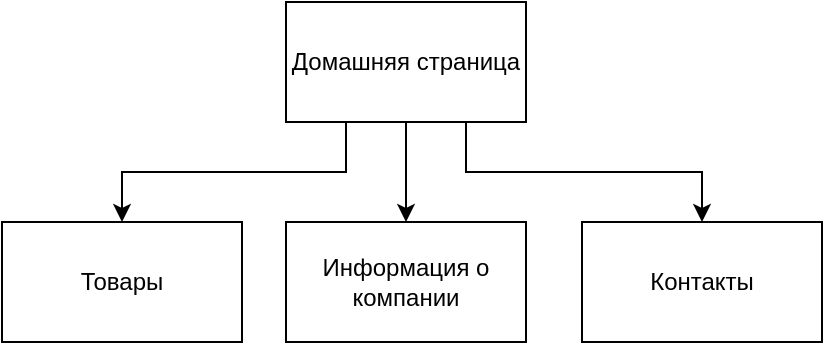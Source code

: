 <mxfile version="21.0.8" type="device"><diagram name="Страница 1" id="lrME5NKiETqaYsYrSQkq"><mxGraphModel dx="993" dy="619" grid="0" gridSize="10" guides="1" tooltips="1" connect="1" arrows="1" fold="1" page="1" pageScale="1" pageWidth="583" pageHeight="827" math="0" shadow="0"><root><mxCell id="0"/><mxCell id="1" parent="0"/><mxCell id="TdyzsNyM6HNmng998E5g-5" style="edgeStyle=orthogonalEdgeStyle;rounded=0;orthogonalLoop=1;jettySize=auto;html=1;exitX=0.75;exitY=1;exitDx=0;exitDy=0;entryX=0.5;entryY=0;entryDx=0;entryDy=0;" edge="1" parent="1" source="TdyzsNyM6HNmng998E5g-1" target="TdyzsNyM6HNmng998E5g-4"><mxGeometry relative="1" as="geometry"/></mxCell><mxCell id="TdyzsNyM6HNmng998E5g-6" style="edgeStyle=orthogonalEdgeStyle;rounded=0;orthogonalLoop=1;jettySize=auto;html=1;exitX=0.5;exitY=1;exitDx=0;exitDy=0;entryX=0.5;entryY=0;entryDx=0;entryDy=0;" edge="1" parent="1" source="TdyzsNyM6HNmng998E5g-1" target="TdyzsNyM6HNmng998E5g-3"><mxGeometry relative="1" as="geometry"/></mxCell><mxCell id="TdyzsNyM6HNmng998E5g-7" style="edgeStyle=orthogonalEdgeStyle;rounded=0;orthogonalLoop=1;jettySize=auto;html=1;exitX=0.25;exitY=1;exitDx=0;exitDy=0;entryX=0.5;entryY=0;entryDx=0;entryDy=0;" edge="1" parent="1" source="TdyzsNyM6HNmng998E5g-1" target="TdyzsNyM6HNmng998E5g-2"><mxGeometry relative="1" as="geometry"/></mxCell><mxCell id="TdyzsNyM6HNmng998E5g-1" value="Домашняя страница" style="rounded=0;whiteSpace=wrap;html=1;" vertex="1" parent="1"><mxGeometry x="232" y="80" width="120" height="60" as="geometry"/></mxCell><mxCell id="TdyzsNyM6HNmng998E5g-2" value="Товары" style="rounded=0;whiteSpace=wrap;html=1;" vertex="1" parent="1"><mxGeometry x="90" y="190" width="120" height="60" as="geometry"/></mxCell><mxCell id="TdyzsNyM6HNmng998E5g-3" value="Информация о компании" style="rounded=0;whiteSpace=wrap;html=1;" vertex="1" parent="1"><mxGeometry x="232" y="190" width="120" height="60" as="geometry"/></mxCell><mxCell id="TdyzsNyM6HNmng998E5g-4" value="Контакты" style="rounded=0;whiteSpace=wrap;html=1;" vertex="1" parent="1"><mxGeometry x="380" y="190" width="120" height="60" as="geometry"/></mxCell></root></mxGraphModel></diagram></mxfile>